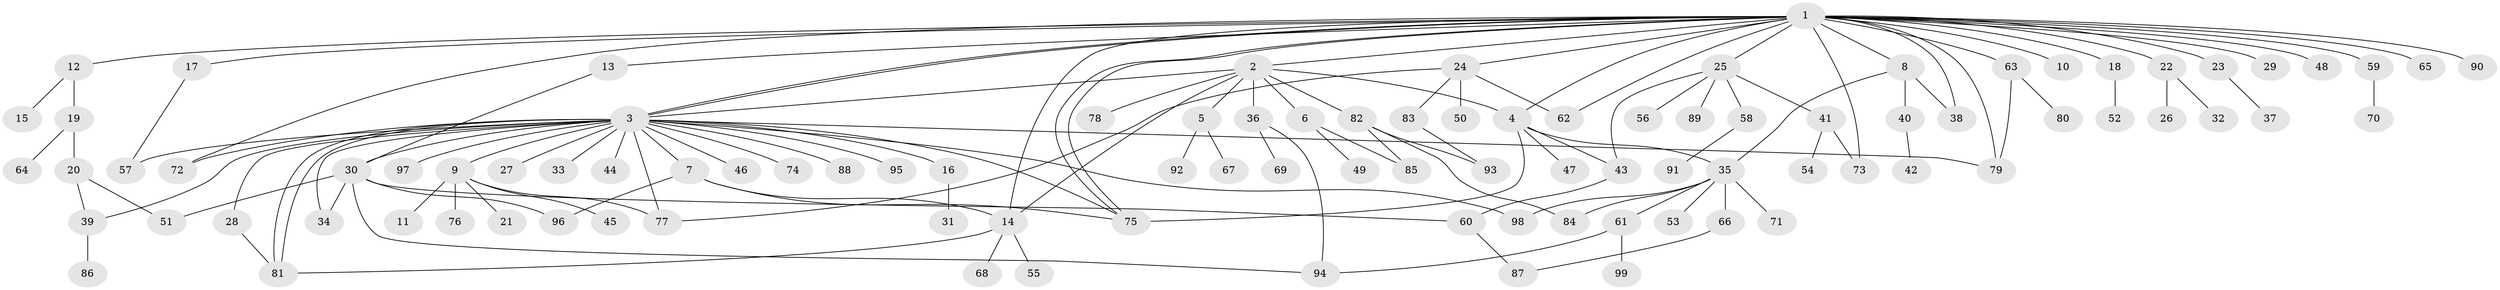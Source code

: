// coarse degree distribution, {27: 0.013157894736842105, 10: 0.013157894736842105, 25: 0.013157894736842105, 12: 0.013157894736842105, 2: 0.2236842105263158, 4: 0.06578947368421052, 3: 0.06578947368421052, 5: 0.039473684210526314, 1: 0.5131578947368421, 6: 0.013157894736842105, 7: 0.013157894736842105, 8: 0.013157894736842105}
// Generated by graph-tools (version 1.1) at 2025/23/03/03/25 07:23:52]
// undirected, 99 vertices, 134 edges
graph export_dot {
graph [start="1"]
  node [color=gray90,style=filled];
  1;
  2;
  3;
  4;
  5;
  6;
  7;
  8;
  9;
  10;
  11;
  12;
  13;
  14;
  15;
  16;
  17;
  18;
  19;
  20;
  21;
  22;
  23;
  24;
  25;
  26;
  27;
  28;
  29;
  30;
  31;
  32;
  33;
  34;
  35;
  36;
  37;
  38;
  39;
  40;
  41;
  42;
  43;
  44;
  45;
  46;
  47;
  48;
  49;
  50;
  51;
  52;
  53;
  54;
  55;
  56;
  57;
  58;
  59;
  60;
  61;
  62;
  63;
  64;
  65;
  66;
  67;
  68;
  69;
  70;
  71;
  72;
  73;
  74;
  75;
  76;
  77;
  78;
  79;
  80;
  81;
  82;
  83;
  84;
  85;
  86;
  87;
  88;
  89;
  90;
  91;
  92;
  93;
  94;
  95;
  96;
  97;
  98;
  99;
  1 -- 2;
  1 -- 3;
  1 -- 3;
  1 -- 4;
  1 -- 8;
  1 -- 10;
  1 -- 12;
  1 -- 13;
  1 -- 14;
  1 -- 17;
  1 -- 18;
  1 -- 22;
  1 -- 23;
  1 -- 24;
  1 -- 25;
  1 -- 29;
  1 -- 38;
  1 -- 48;
  1 -- 59;
  1 -- 62;
  1 -- 63;
  1 -- 65;
  1 -- 72;
  1 -- 73;
  1 -- 75;
  1 -- 75;
  1 -- 79;
  1 -- 90;
  2 -- 3;
  2 -- 4;
  2 -- 5;
  2 -- 6;
  2 -- 14;
  2 -- 36;
  2 -- 78;
  2 -- 82;
  3 -- 7;
  3 -- 9;
  3 -- 16;
  3 -- 27;
  3 -- 28;
  3 -- 30;
  3 -- 33;
  3 -- 34;
  3 -- 39;
  3 -- 44;
  3 -- 46;
  3 -- 57;
  3 -- 72;
  3 -- 74;
  3 -- 75;
  3 -- 77;
  3 -- 79;
  3 -- 81;
  3 -- 81;
  3 -- 88;
  3 -- 95;
  3 -- 97;
  3 -- 98;
  4 -- 35;
  4 -- 43;
  4 -- 47;
  4 -- 75;
  5 -- 67;
  5 -- 92;
  6 -- 49;
  6 -- 85;
  7 -- 14;
  7 -- 75;
  7 -- 96;
  8 -- 35;
  8 -- 38;
  8 -- 40;
  9 -- 11;
  9 -- 21;
  9 -- 45;
  9 -- 76;
  9 -- 77;
  12 -- 15;
  12 -- 19;
  13 -- 30;
  14 -- 55;
  14 -- 68;
  14 -- 81;
  16 -- 31;
  17 -- 57;
  18 -- 52;
  19 -- 20;
  19 -- 64;
  20 -- 39;
  20 -- 51;
  22 -- 26;
  22 -- 32;
  23 -- 37;
  24 -- 50;
  24 -- 62;
  24 -- 77;
  24 -- 83;
  25 -- 41;
  25 -- 43;
  25 -- 56;
  25 -- 58;
  25 -- 89;
  28 -- 81;
  30 -- 34;
  30 -- 51;
  30 -- 60;
  30 -- 94;
  30 -- 96;
  35 -- 53;
  35 -- 61;
  35 -- 66;
  35 -- 71;
  35 -- 84;
  35 -- 98;
  36 -- 69;
  36 -- 94;
  39 -- 86;
  40 -- 42;
  41 -- 54;
  41 -- 73;
  43 -- 60;
  58 -- 91;
  59 -- 70;
  60 -- 87;
  61 -- 94;
  61 -- 99;
  63 -- 79;
  63 -- 80;
  66 -- 87;
  82 -- 84;
  82 -- 85;
  82 -- 93;
  83 -- 93;
}
